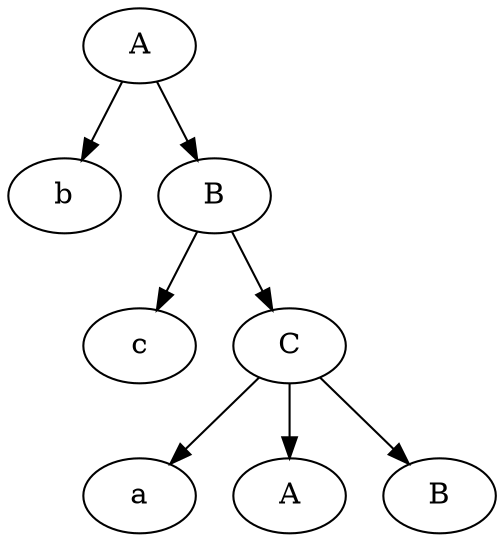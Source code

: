 digraph G {
	0[label="A"]
	1[label="b"]
	7[label="B"]
	2[label="c"]
	6[label="C"]
	3[label="a"]
	4[label="A"]
	5[label="B"]
	6->3
	6->4
	6->5
	7->2
	7->6
	0->1
	0->7

}